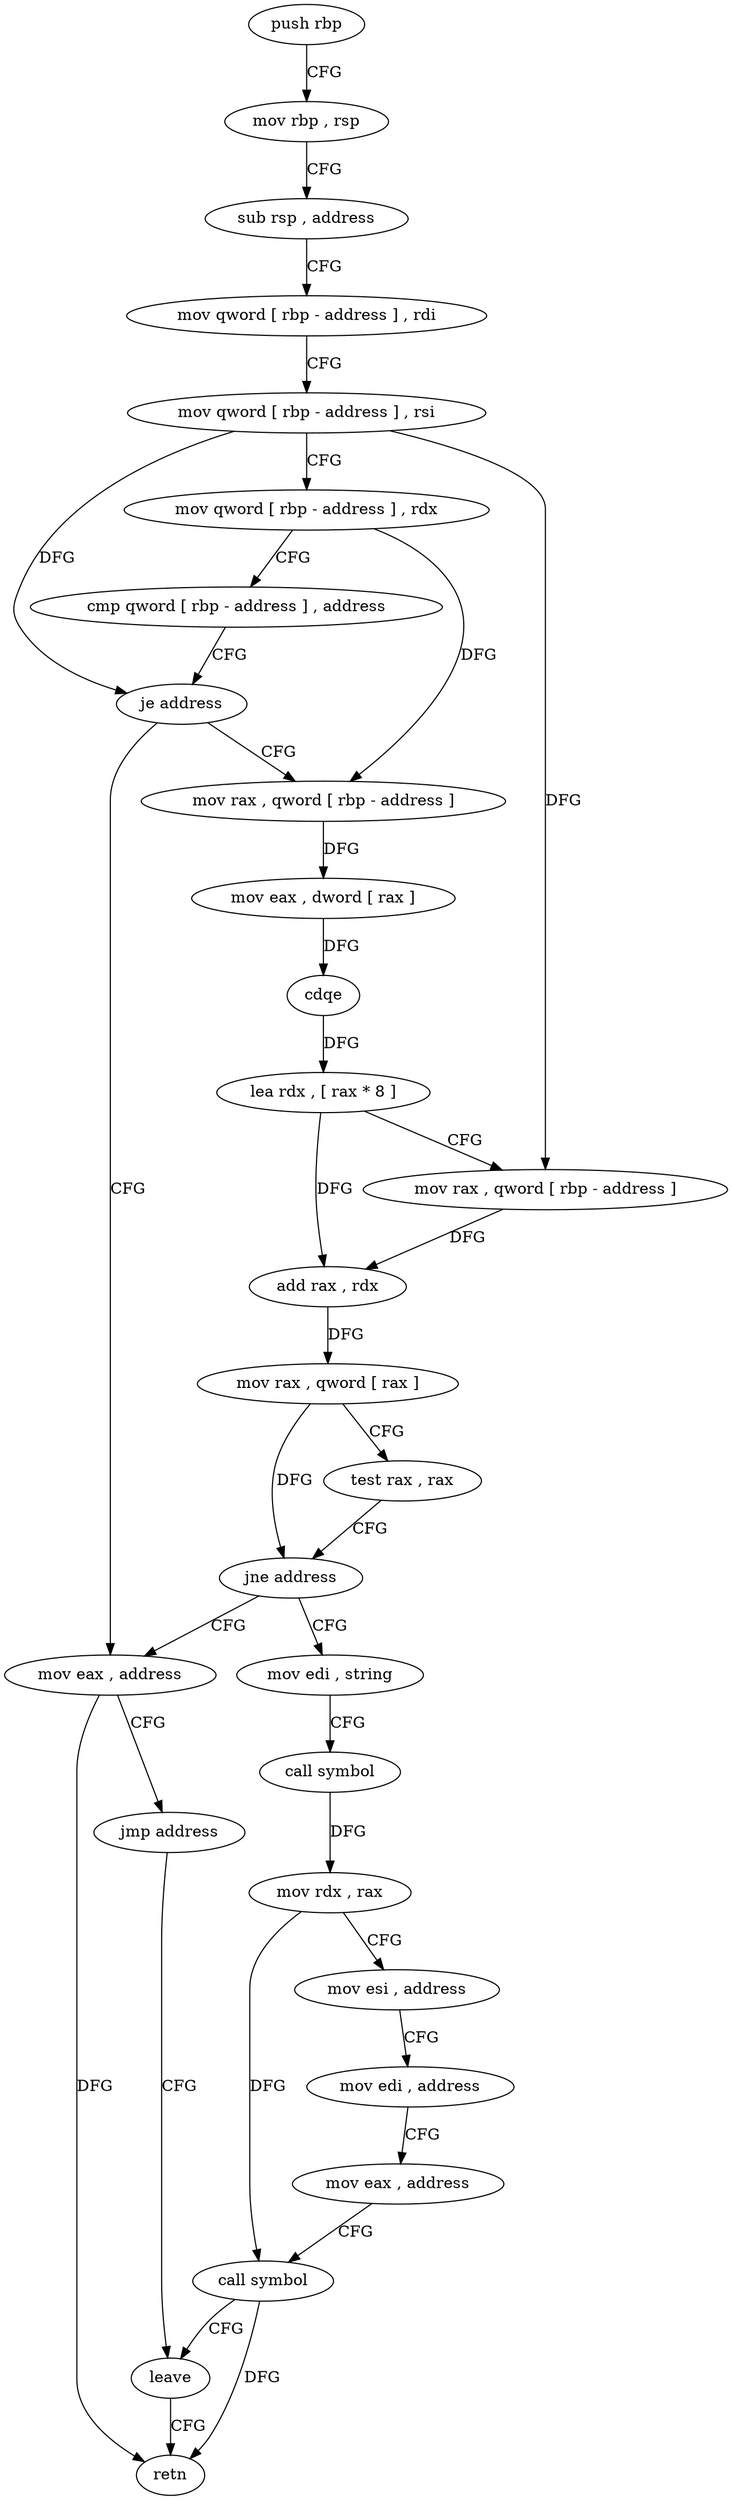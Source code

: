 digraph "func" {
"4269901" [label = "push rbp" ]
"4269902" [label = "mov rbp , rsp" ]
"4269905" [label = "sub rsp , address" ]
"4269909" [label = "mov qword [ rbp - address ] , rdi" ]
"4269913" [label = "mov qword [ rbp - address ] , rsi" ]
"4269917" [label = "mov qword [ rbp - address ] , rdx" ]
"4269921" [label = "cmp qword [ rbp - address ] , address" ]
"4269926" [label = "je address" ]
"4269959" [label = "mov eax , address" ]
"4269928" [label = "mov rax , qword [ rbp - address ]" ]
"4269964" [label = "jmp address" ]
"4269999" [label = "leave" ]
"4269932" [label = "mov eax , dword [ rax ]" ]
"4269934" [label = "cdqe" ]
"4269936" [label = "lea rdx , [ rax * 8 ]" ]
"4269944" [label = "mov rax , qword [ rbp - address ]" ]
"4269948" [label = "add rax , rdx" ]
"4269951" [label = "mov rax , qword [ rax ]" ]
"4269954" [label = "test rax , rax" ]
"4269957" [label = "jne address" ]
"4269966" [label = "mov edi , string" ]
"4270000" [label = "retn" ]
"4269971" [label = "call symbol" ]
"4269976" [label = "mov rdx , rax" ]
"4269979" [label = "mov esi , address" ]
"4269984" [label = "mov edi , address" ]
"4269989" [label = "mov eax , address" ]
"4269994" [label = "call symbol" ]
"4269901" -> "4269902" [ label = "CFG" ]
"4269902" -> "4269905" [ label = "CFG" ]
"4269905" -> "4269909" [ label = "CFG" ]
"4269909" -> "4269913" [ label = "CFG" ]
"4269913" -> "4269917" [ label = "CFG" ]
"4269913" -> "4269926" [ label = "DFG" ]
"4269913" -> "4269944" [ label = "DFG" ]
"4269917" -> "4269921" [ label = "CFG" ]
"4269917" -> "4269928" [ label = "DFG" ]
"4269921" -> "4269926" [ label = "CFG" ]
"4269926" -> "4269959" [ label = "CFG" ]
"4269926" -> "4269928" [ label = "CFG" ]
"4269959" -> "4269964" [ label = "CFG" ]
"4269959" -> "4270000" [ label = "DFG" ]
"4269928" -> "4269932" [ label = "DFG" ]
"4269964" -> "4269999" [ label = "CFG" ]
"4269999" -> "4270000" [ label = "CFG" ]
"4269932" -> "4269934" [ label = "DFG" ]
"4269934" -> "4269936" [ label = "DFG" ]
"4269936" -> "4269944" [ label = "CFG" ]
"4269936" -> "4269948" [ label = "DFG" ]
"4269944" -> "4269948" [ label = "DFG" ]
"4269948" -> "4269951" [ label = "DFG" ]
"4269951" -> "4269954" [ label = "CFG" ]
"4269951" -> "4269957" [ label = "DFG" ]
"4269954" -> "4269957" [ label = "CFG" ]
"4269957" -> "4269966" [ label = "CFG" ]
"4269957" -> "4269959" [ label = "CFG" ]
"4269966" -> "4269971" [ label = "CFG" ]
"4269971" -> "4269976" [ label = "DFG" ]
"4269976" -> "4269979" [ label = "CFG" ]
"4269976" -> "4269994" [ label = "DFG" ]
"4269979" -> "4269984" [ label = "CFG" ]
"4269984" -> "4269989" [ label = "CFG" ]
"4269989" -> "4269994" [ label = "CFG" ]
"4269994" -> "4269999" [ label = "CFG" ]
"4269994" -> "4270000" [ label = "DFG" ]
}
